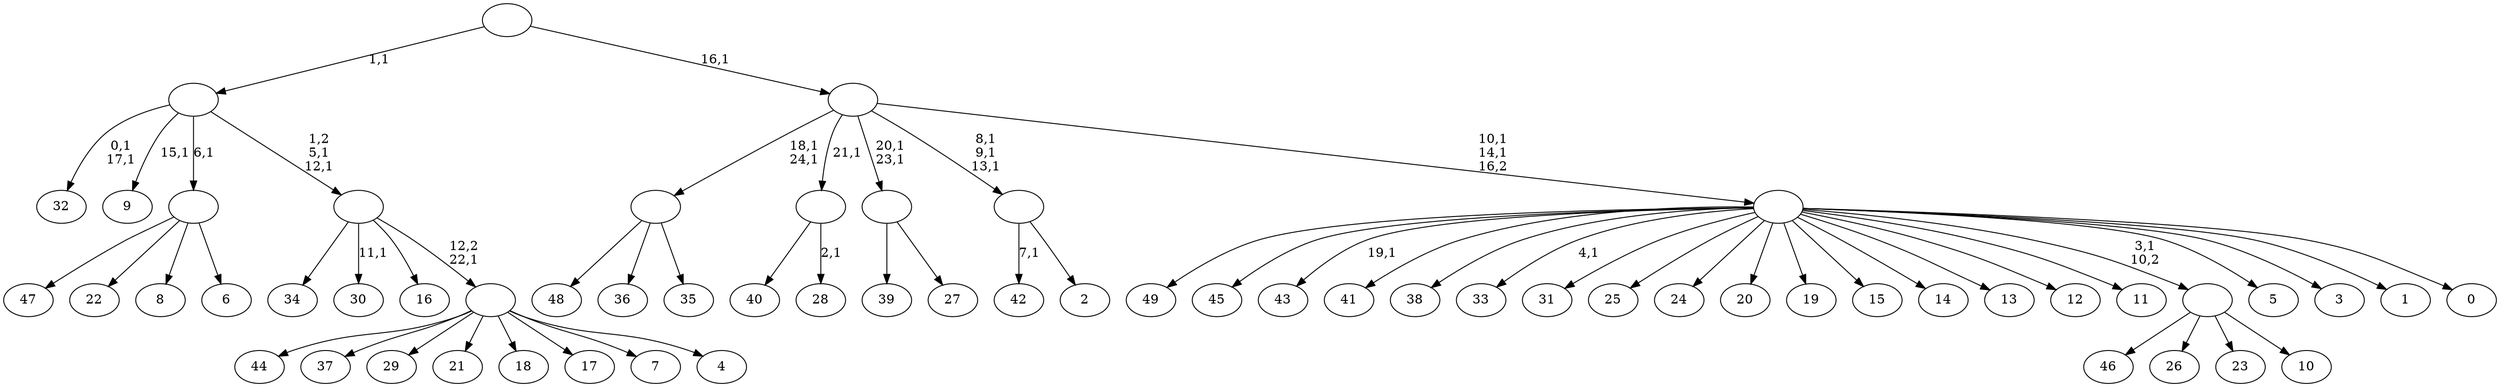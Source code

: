 digraph T {
	75 [label="49"]
	74 [label="48"]
	73 [label="47"]
	72 [label="46"]
	71 [label="45"]
	70 [label="44"]
	69 [label="43"]
	67 [label="42"]
	65 [label="41"]
	64 [label="40"]
	63 [label="39"]
	62 [label="38"]
	61 [label="37"]
	60 [label="36"]
	59 [label="35"]
	58 [label=""]
	56 [label="34"]
	55 [label="33"]
	53 [label="32"]
	50 [label="31"]
	49 [label="30"]
	47 [label="29"]
	46 [label="28"]
	44 [label=""]
	43 [label="27"]
	42 [label=""]
	40 [label="26"]
	39 [label="25"]
	38 [label="24"]
	37 [label="23"]
	36 [label="22"]
	35 [label="21"]
	34 [label="20"]
	33 [label="19"]
	32 [label="18"]
	31 [label="17"]
	30 [label="16"]
	29 [label="15"]
	28 [label="14"]
	27 [label="13"]
	26 [label="12"]
	25 [label="11"]
	24 [label="10"]
	23 [label=""]
	22 [label="9"]
	20 [label="8"]
	19 [label="7"]
	18 [label="6"]
	17 [label=""]
	16 [label="5"]
	15 [label="4"]
	14 [label=""]
	13 [label=""]
	11 [label=""]
	10 [label="3"]
	9 [label="2"]
	8 [label=""]
	5 [label="1"]
	4 [label="0"]
	3 [label=""]
	1 [label=""]
	0 [label=""]
	58 -> 74 [label=""]
	58 -> 60 [label=""]
	58 -> 59 [label=""]
	44 -> 46 [label="2,1"]
	44 -> 64 [label=""]
	42 -> 63 [label=""]
	42 -> 43 [label=""]
	23 -> 72 [label=""]
	23 -> 40 [label=""]
	23 -> 37 [label=""]
	23 -> 24 [label=""]
	17 -> 73 [label=""]
	17 -> 36 [label=""]
	17 -> 20 [label=""]
	17 -> 18 [label=""]
	14 -> 70 [label=""]
	14 -> 61 [label=""]
	14 -> 47 [label=""]
	14 -> 35 [label=""]
	14 -> 32 [label=""]
	14 -> 31 [label=""]
	14 -> 19 [label=""]
	14 -> 15 [label=""]
	13 -> 49 [label="11,1"]
	13 -> 56 [label=""]
	13 -> 30 [label=""]
	13 -> 14 [label="12,2\n22,1"]
	11 -> 13 [label="1,2\n5,1\n12,1"]
	11 -> 22 [label="15,1"]
	11 -> 53 [label="0,1\n17,1"]
	11 -> 17 [label="6,1"]
	8 -> 67 [label="7,1"]
	8 -> 9 [label=""]
	3 -> 55 [label="4,1"]
	3 -> 69 [label="19,1"]
	3 -> 75 [label=""]
	3 -> 71 [label=""]
	3 -> 65 [label=""]
	3 -> 62 [label=""]
	3 -> 50 [label=""]
	3 -> 39 [label=""]
	3 -> 38 [label=""]
	3 -> 34 [label=""]
	3 -> 33 [label=""]
	3 -> 29 [label=""]
	3 -> 28 [label=""]
	3 -> 27 [label=""]
	3 -> 26 [label=""]
	3 -> 25 [label=""]
	3 -> 23 [label="3,1\n10,2"]
	3 -> 16 [label=""]
	3 -> 10 [label=""]
	3 -> 5 [label=""]
	3 -> 4 [label=""]
	1 -> 3 [label="10,1\n14,1\n16,2"]
	1 -> 8 [label="8,1\n9,1\n13,1"]
	1 -> 42 [label="20,1\n23,1"]
	1 -> 58 [label="18,1\n24,1"]
	1 -> 44 [label="21,1"]
	0 -> 11 [label="1,1"]
	0 -> 1 [label="16,1"]
}
